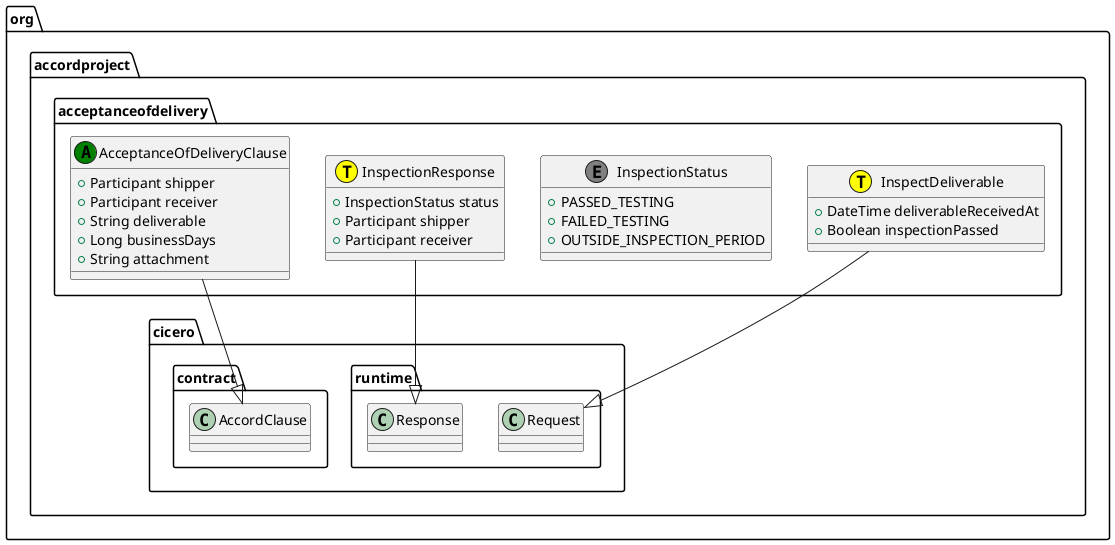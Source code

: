 @startuml
class org.accordproject.acceptanceofdelivery.InspectDeliverable << (T,yellow) >> {
   + DateTime deliverableReceivedAt
   + Boolean inspectionPassed
}
org.accordproject.acceptanceofdelivery.InspectDeliverable --|> org.accordproject.cicero.runtime.Request
class org.accordproject.acceptanceofdelivery.InspectionStatus << (E,grey) >> {
   + PASSED_TESTING
   + FAILED_TESTING
   + OUTSIDE_INSPECTION_PERIOD
}
class org.accordproject.acceptanceofdelivery.InspectionResponse << (T,yellow) >> {
   + InspectionStatus status
   + Participant shipper
   + Participant receiver
}
org.accordproject.acceptanceofdelivery.InspectionResponse --|> org.accordproject.cicero.runtime.Response
class org.accordproject.acceptanceofdelivery.AcceptanceOfDeliveryClause << (A,green) >> {
   + Participant shipper
   + Participant receiver
   + String deliverable
   + Long businessDays
   + String attachment
}
org.accordproject.acceptanceofdelivery.AcceptanceOfDeliveryClause --|> org.accordproject.cicero.contract.AccordClause
@enduml

